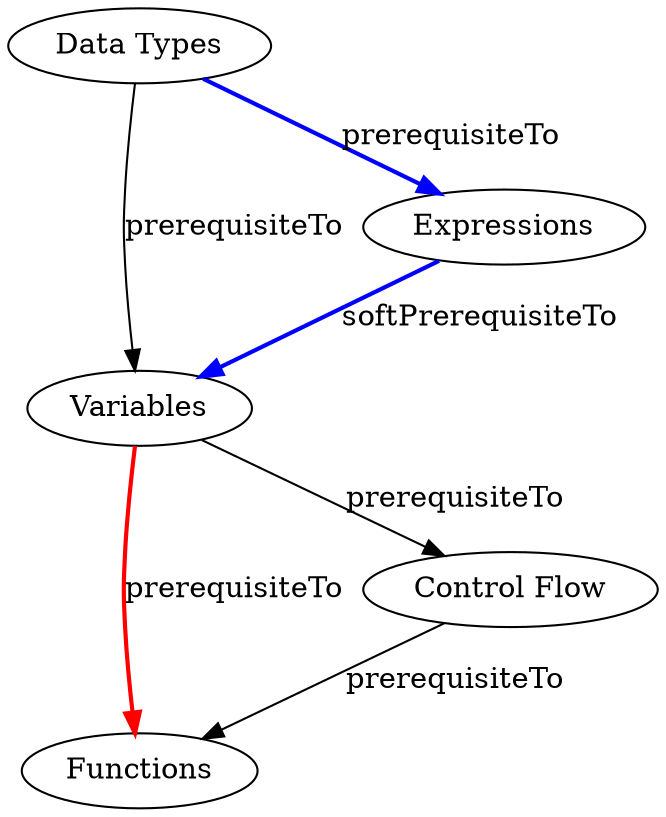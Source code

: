 digraph {
   # rankdir=LR;

   # nodes into variables
   "Data Types" -> "Variables" [ label="prerequisiteTo" ];
   "Data Types" -> "Expressions" [ label="prerequisiteTo",color=blue,penwidth=2.0 ];
   "Expressions" -> "Variables" [ label="softPrerequisiteTo",color=blue,penwidth=2.0 ];

   # nodes away from variables
   "Variables" -> "Functions" [ label="prerequisiteTo",color=red,penwidth=2.0 ];
   "Variables" -> "Control Flow" [ label="prerequisiteTo" ];
   "Control Flow" -> "Functions" [ label="prerequisiteTo" ];
   
   ### ignoring children because we don't have enough space

   # data types children
   #"Integer" -> "Data Types";
   #"Float" -> "Data Types";
   #"String" -> "Data Types";
   #"Boolean" -> "Data Types";

   # functions children
   #"Return values" -> "Functions";
   #"Parameters" -> "Functions";
   #"Calls" -> "Functions";
   #"Main" -> "Functions";

   # control flow children
   #"if" -> "Control Flow"
   #"elif" -> "Control Flow"
   #"else" -> "Control Flow"
}
